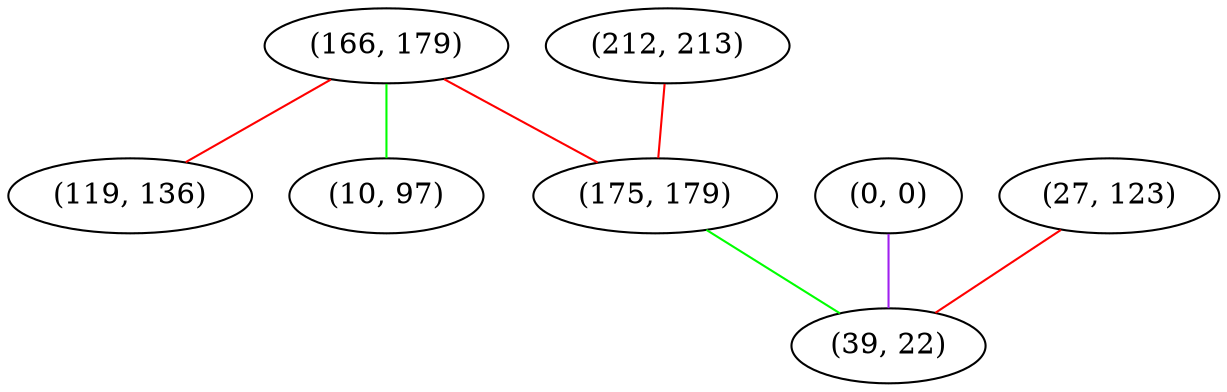 graph "" {
"(166, 179)";
"(0, 0)";
"(27, 123)";
"(212, 213)";
"(119, 136)";
"(10, 97)";
"(175, 179)";
"(39, 22)";
"(166, 179)" -- "(175, 179)"  [color=red, key=0, weight=1];
"(166, 179)" -- "(119, 136)"  [color=red, key=0, weight=1];
"(166, 179)" -- "(10, 97)"  [color=green, key=0, weight=2];
"(0, 0)" -- "(39, 22)"  [color=purple, key=0, weight=4];
"(27, 123)" -- "(39, 22)"  [color=red, key=0, weight=1];
"(212, 213)" -- "(175, 179)"  [color=red, key=0, weight=1];
"(175, 179)" -- "(39, 22)"  [color=green, key=0, weight=2];
}
